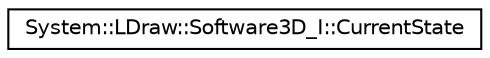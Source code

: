 digraph G
{
  edge [fontname="Helvetica",fontsize="10",labelfontname="Helvetica",labelfontsize="10"];
  node [fontname="Helvetica",fontsize="10",shape=record];
  rankdir="LR";
  Node1 [label="System::LDraw::Software3D_I::CurrentState",height=0.2,width=0.4,color="black", fillcolor="white", style="filled",URL="$class_system_1_1_l_draw_1_1_software3_d___i_1_1_current_state.html"];
}
